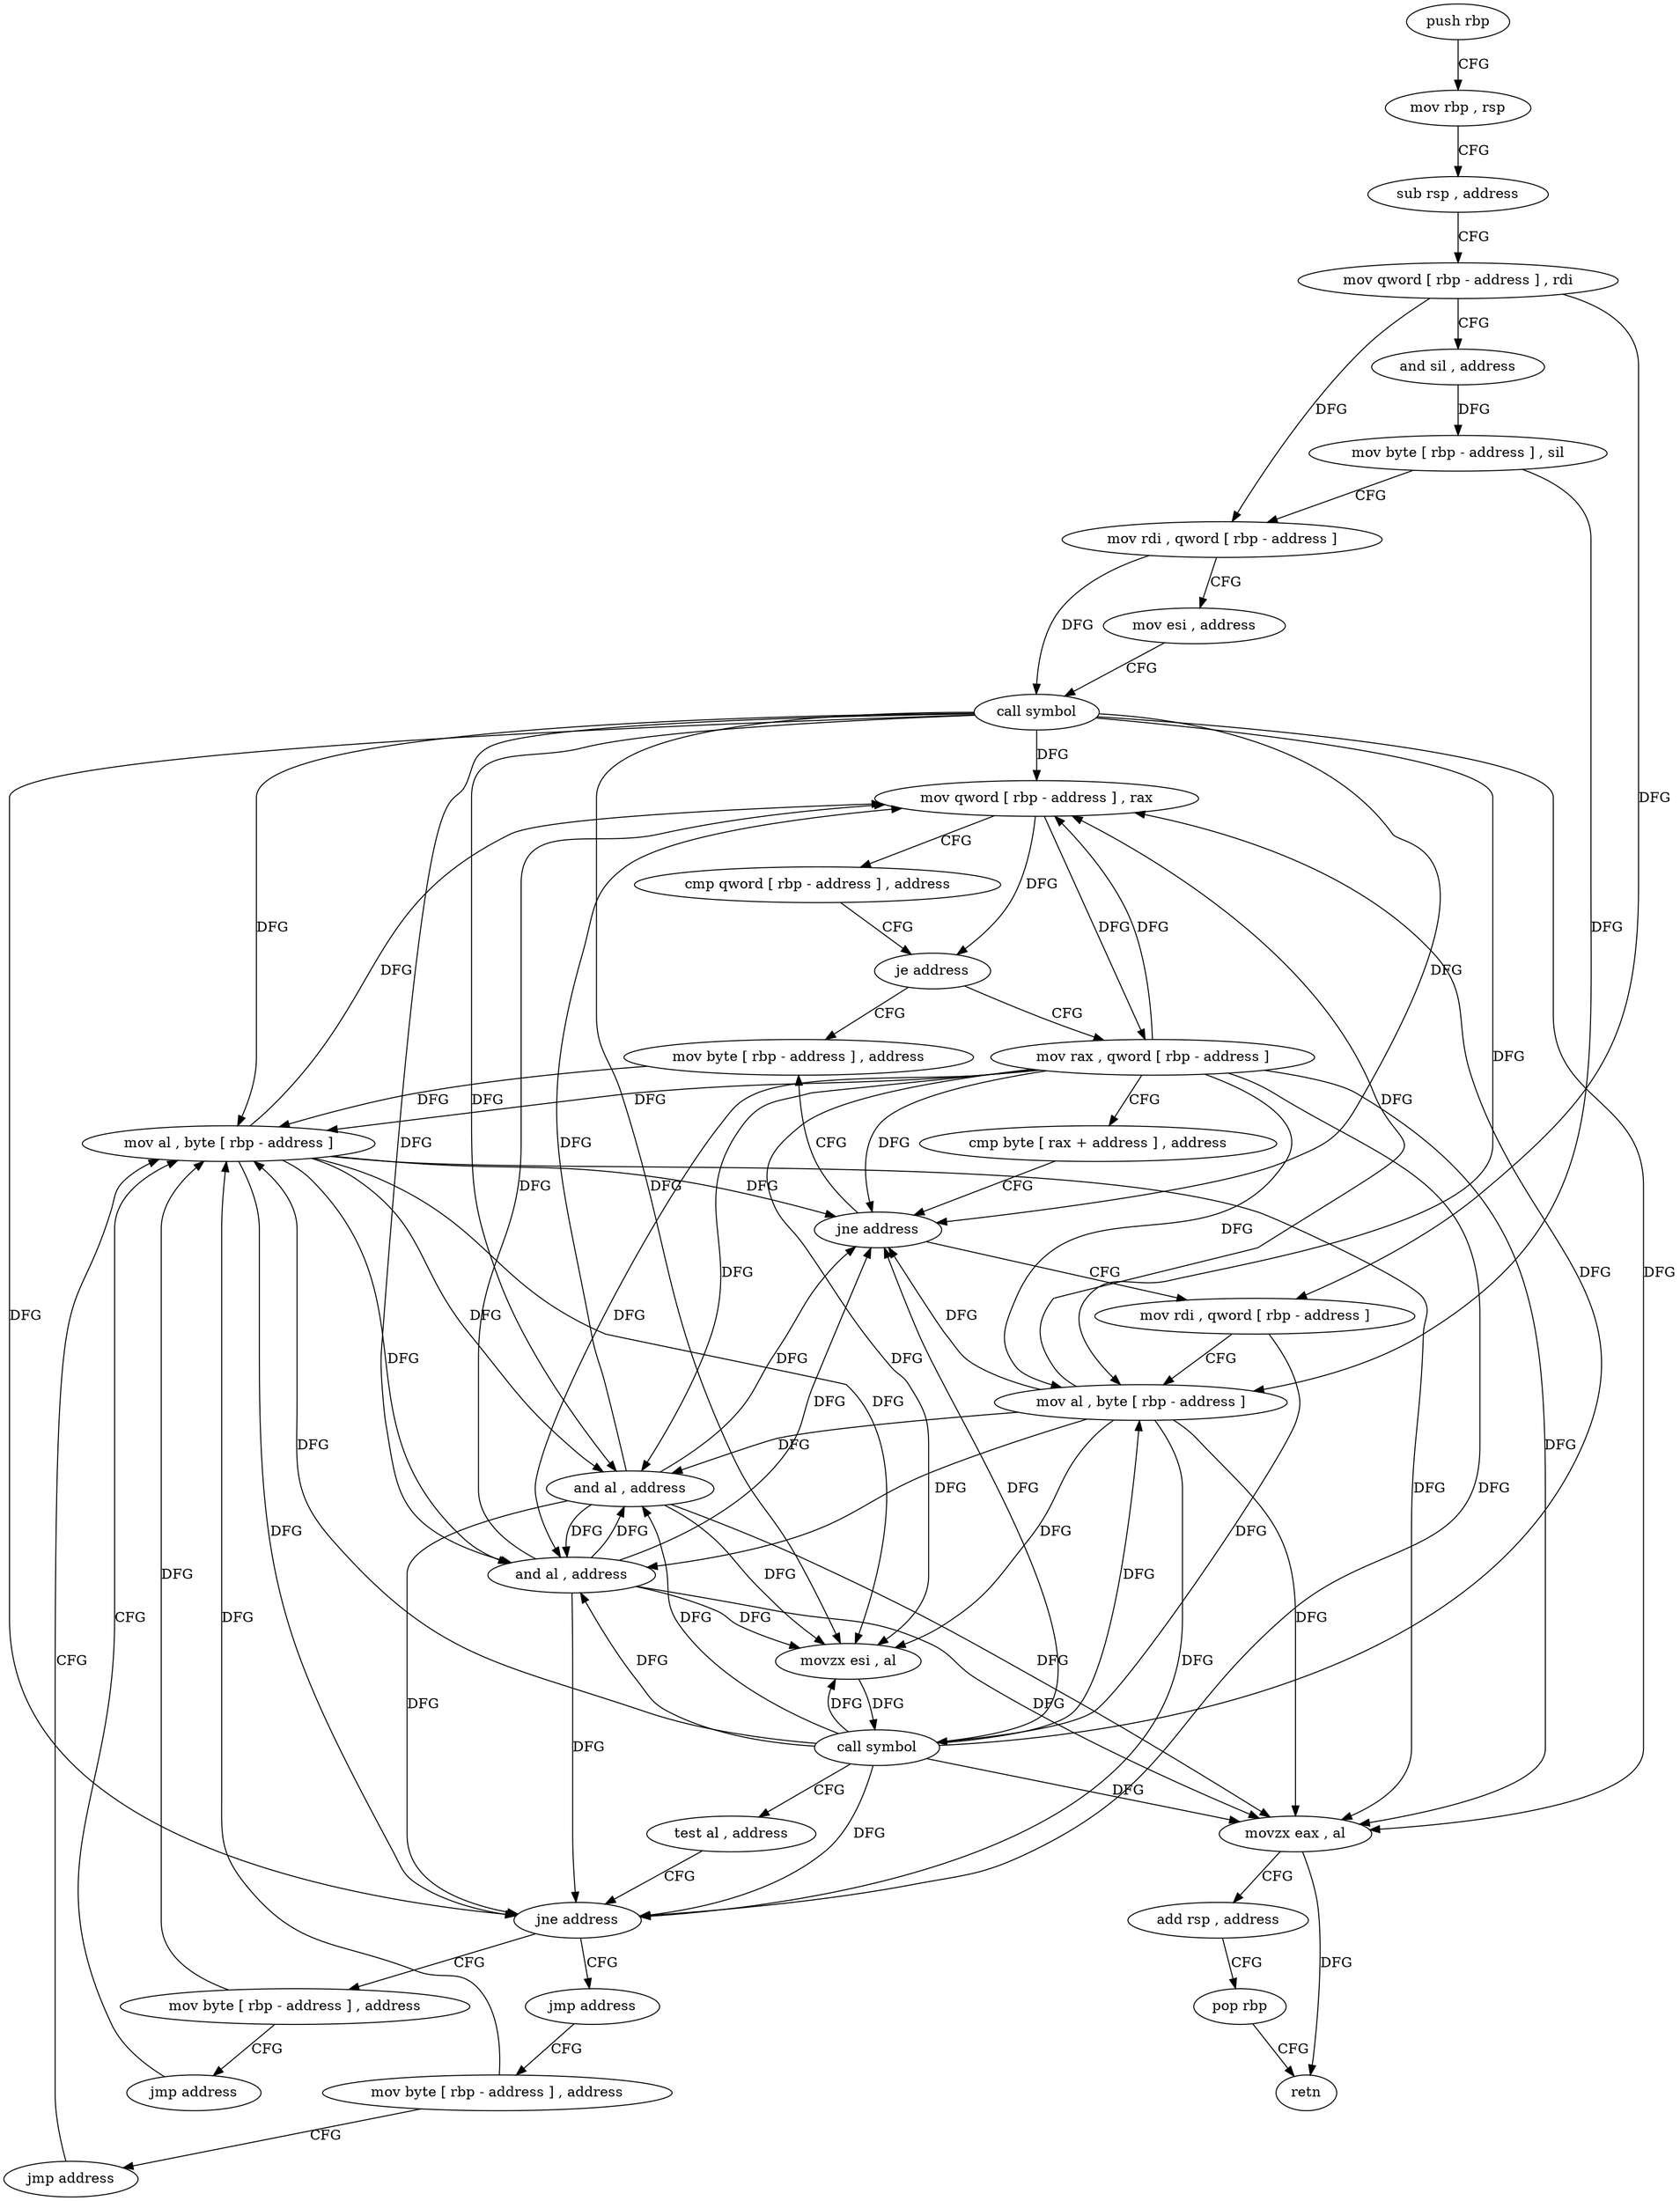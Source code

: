 digraph "func" {
"4286464" [label = "push rbp" ]
"4286465" [label = "mov rbp , rsp" ]
"4286468" [label = "sub rsp , address" ]
"4286472" [label = "mov qword [ rbp - address ] , rdi" ]
"4286476" [label = "and sil , address" ]
"4286480" [label = "mov byte [ rbp - address ] , sil" ]
"4286484" [label = "mov rdi , qword [ rbp - address ]" ]
"4286488" [label = "mov esi , address" ]
"4286493" [label = "call symbol" ]
"4286498" [label = "mov qword [ rbp - address ] , rax" ]
"4286502" [label = "cmp qword [ rbp - address ] , address" ]
"4286507" [label = "je address" ]
"4286575" [label = "mov byte [ rbp - address ] , address" ]
"4286513" [label = "mov rax , qword [ rbp - address ]" ]
"4286579" [label = "mov al , byte [ rbp - address ]" ]
"4286517" [label = "cmp byte [ rax + address ] , address" ]
"4286521" [label = "jne address" ]
"4286527" [label = "mov rdi , qword [ rbp - address ]" ]
"4286531" [label = "mov al , byte [ rbp - address ]" ]
"4286534" [label = "and al , address" ]
"4286536" [label = "movzx esi , al" ]
"4286539" [label = "call symbol" ]
"4286544" [label = "test al , address" ]
"4286546" [label = "jne address" ]
"4286557" [label = "mov byte [ rbp - address ] , address" ]
"4286552" [label = "jmp address" ]
"4286561" [label = "jmp address" ]
"4286566" [label = "mov byte [ rbp - address ] , address" ]
"4286582" [label = "and al , address" ]
"4286584" [label = "movzx eax , al" ]
"4286587" [label = "add rsp , address" ]
"4286591" [label = "pop rbp" ]
"4286592" [label = "retn" ]
"4286570" [label = "jmp address" ]
"4286464" -> "4286465" [ label = "CFG" ]
"4286465" -> "4286468" [ label = "CFG" ]
"4286468" -> "4286472" [ label = "CFG" ]
"4286472" -> "4286476" [ label = "CFG" ]
"4286472" -> "4286484" [ label = "DFG" ]
"4286472" -> "4286527" [ label = "DFG" ]
"4286476" -> "4286480" [ label = "DFG" ]
"4286480" -> "4286484" [ label = "CFG" ]
"4286480" -> "4286531" [ label = "DFG" ]
"4286484" -> "4286488" [ label = "CFG" ]
"4286484" -> "4286493" [ label = "DFG" ]
"4286488" -> "4286493" [ label = "CFG" ]
"4286493" -> "4286498" [ label = "DFG" ]
"4286493" -> "4286521" [ label = "DFG" ]
"4286493" -> "4286579" [ label = "DFG" ]
"4286493" -> "4286582" [ label = "DFG" ]
"4286493" -> "4286584" [ label = "DFG" ]
"4286493" -> "4286531" [ label = "DFG" ]
"4286493" -> "4286534" [ label = "DFG" ]
"4286493" -> "4286536" [ label = "DFG" ]
"4286493" -> "4286546" [ label = "DFG" ]
"4286498" -> "4286502" [ label = "CFG" ]
"4286498" -> "4286507" [ label = "DFG" ]
"4286498" -> "4286513" [ label = "DFG" ]
"4286502" -> "4286507" [ label = "CFG" ]
"4286507" -> "4286575" [ label = "CFG" ]
"4286507" -> "4286513" [ label = "CFG" ]
"4286575" -> "4286579" [ label = "DFG" ]
"4286513" -> "4286517" [ label = "CFG" ]
"4286513" -> "4286498" [ label = "DFG" ]
"4286513" -> "4286521" [ label = "DFG" ]
"4286513" -> "4286579" [ label = "DFG" ]
"4286513" -> "4286582" [ label = "DFG" ]
"4286513" -> "4286584" [ label = "DFG" ]
"4286513" -> "4286531" [ label = "DFG" ]
"4286513" -> "4286534" [ label = "DFG" ]
"4286513" -> "4286536" [ label = "DFG" ]
"4286513" -> "4286546" [ label = "DFG" ]
"4286579" -> "4286582" [ label = "DFG" ]
"4286579" -> "4286498" [ label = "DFG" ]
"4286579" -> "4286521" [ label = "DFG" ]
"4286579" -> "4286584" [ label = "DFG" ]
"4286579" -> "4286534" [ label = "DFG" ]
"4286579" -> "4286536" [ label = "DFG" ]
"4286579" -> "4286546" [ label = "DFG" ]
"4286517" -> "4286521" [ label = "CFG" ]
"4286521" -> "4286575" [ label = "CFG" ]
"4286521" -> "4286527" [ label = "CFG" ]
"4286527" -> "4286531" [ label = "CFG" ]
"4286527" -> "4286539" [ label = "DFG" ]
"4286531" -> "4286534" [ label = "DFG" ]
"4286531" -> "4286498" [ label = "DFG" ]
"4286531" -> "4286521" [ label = "DFG" ]
"4286531" -> "4286582" [ label = "DFG" ]
"4286531" -> "4286584" [ label = "DFG" ]
"4286531" -> "4286536" [ label = "DFG" ]
"4286531" -> "4286546" [ label = "DFG" ]
"4286534" -> "4286536" [ label = "DFG" ]
"4286534" -> "4286498" [ label = "DFG" ]
"4286534" -> "4286521" [ label = "DFG" ]
"4286534" -> "4286582" [ label = "DFG" ]
"4286534" -> "4286584" [ label = "DFG" ]
"4286534" -> "4286546" [ label = "DFG" ]
"4286536" -> "4286539" [ label = "DFG" ]
"4286539" -> "4286544" [ label = "CFG" ]
"4286539" -> "4286498" [ label = "DFG" ]
"4286539" -> "4286521" [ label = "DFG" ]
"4286539" -> "4286582" [ label = "DFG" ]
"4286539" -> "4286584" [ label = "DFG" ]
"4286539" -> "4286534" [ label = "DFG" ]
"4286539" -> "4286536" [ label = "DFG" ]
"4286539" -> "4286579" [ label = "DFG" ]
"4286539" -> "4286531" [ label = "DFG" ]
"4286539" -> "4286546" [ label = "DFG" ]
"4286544" -> "4286546" [ label = "CFG" ]
"4286546" -> "4286557" [ label = "CFG" ]
"4286546" -> "4286552" [ label = "CFG" ]
"4286557" -> "4286561" [ label = "CFG" ]
"4286557" -> "4286579" [ label = "DFG" ]
"4286552" -> "4286566" [ label = "CFG" ]
"4286561" -> "4286579" [ label = "CFG" ]
"4286566" -> "4286570" [ label = "CFG" ]
"4286566" -> "4286579" [ label = "DFG" ]
"4286582" -> "4286584" [ label = "DFG" ]
"4286582" -> "4286498" [ label = "DFG" ]
"4286582" -> "4286521" [ label = "DFG" ]
"4286582" -> "4286534" [ label = "DFG" ]
"4286582" -> "4286536" [ label = "DFG" ]
"4286582" -> "4286546" [ label = "DFG" ]
"4286584" -> "4286587" [ label = "CFG" ]
"4286584" -> "4286592" [ label = "DFG" ]
"4286587" -> "4286591" [ label = "CFG" ]
"4286591" -> "4286592" [ label = "CFG" ]
"4286570" -> "4286579" [ label = "CFG" ]
}
